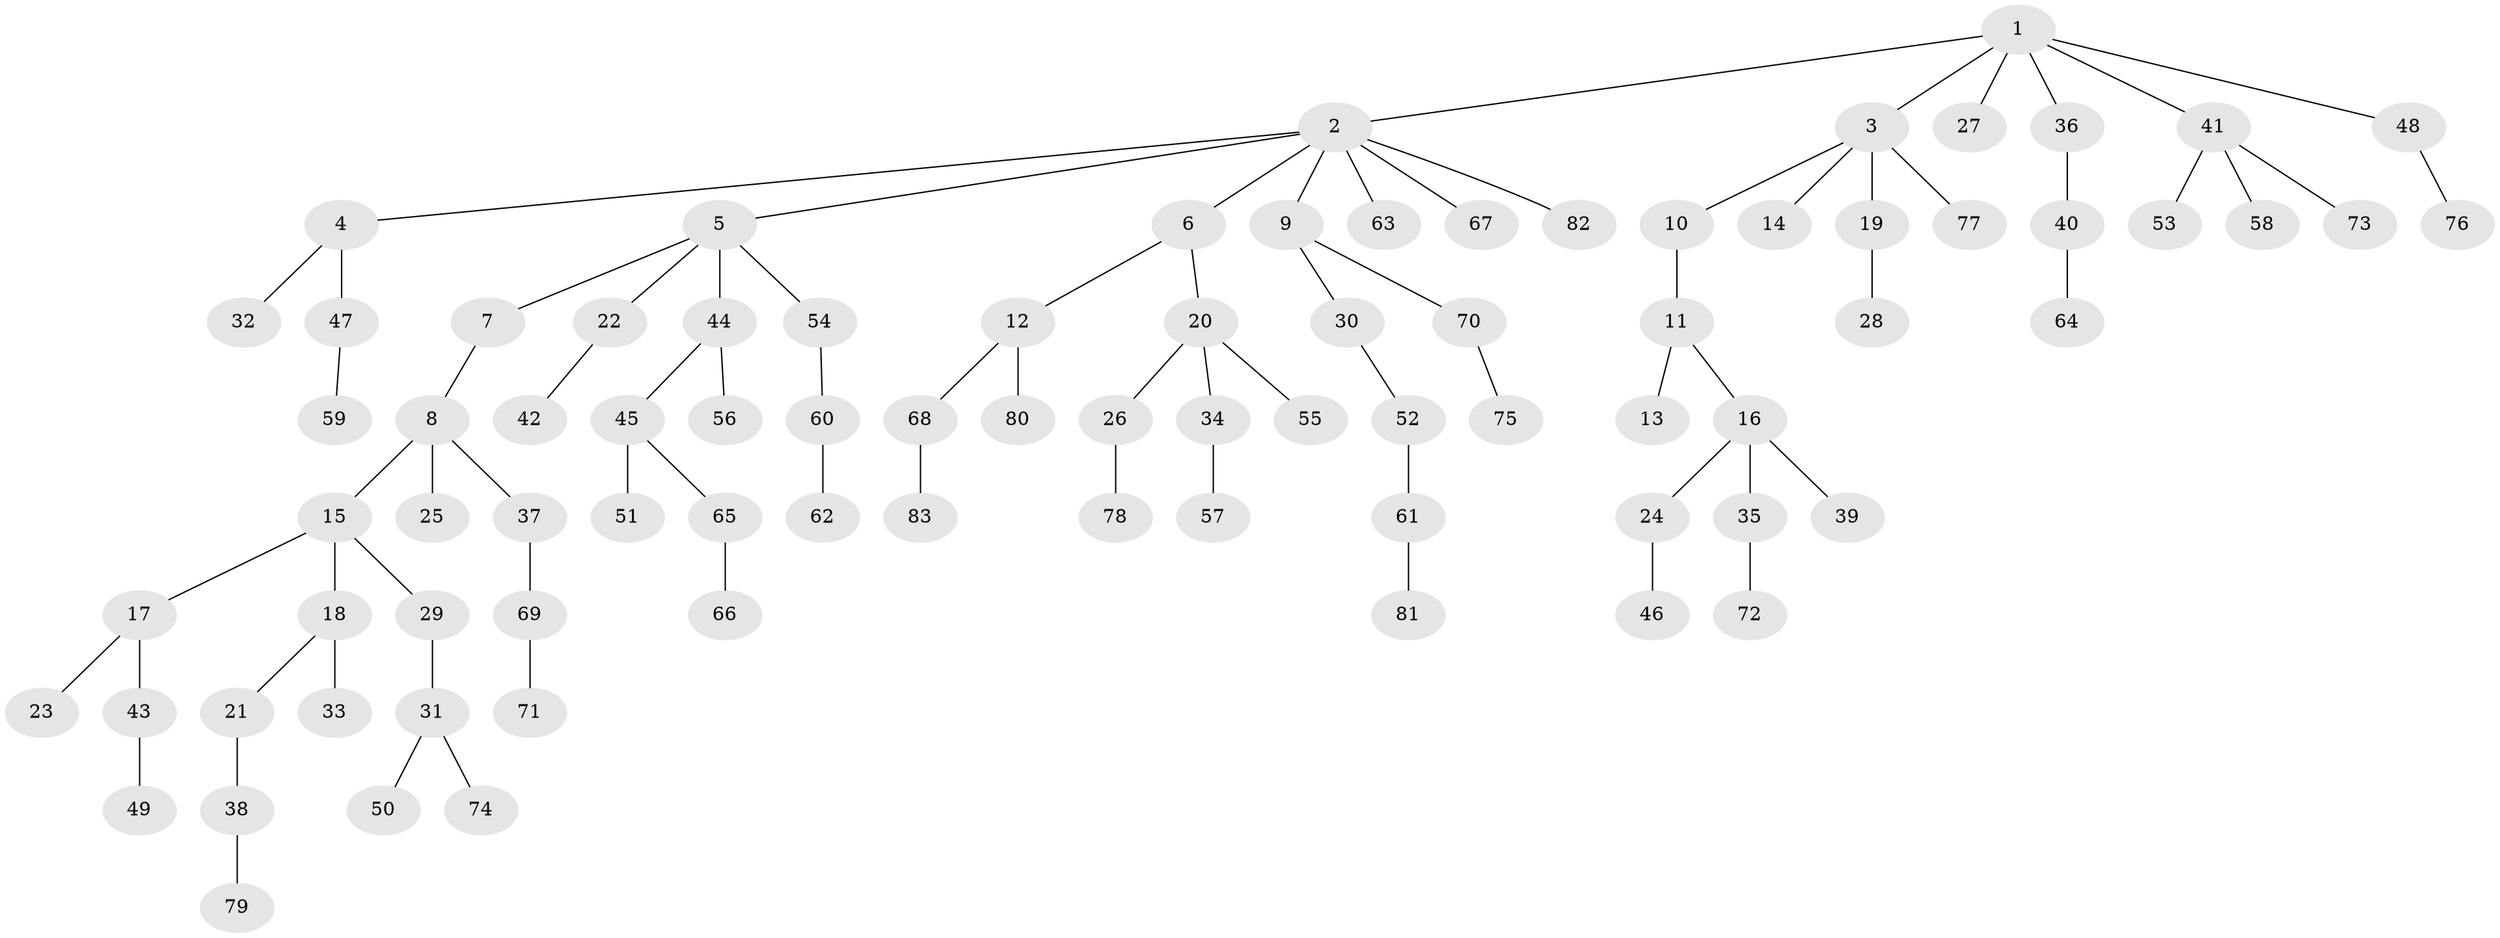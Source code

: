 // Generated by graph-tools (version 1.1) at 2025/11/02/27/25 16:11:28]
// undirected, 83 vertices, 82 edges
graph export_dot {
graph [start="1"]
  node [color=gray90,style=filled];
  1;
  2;
  3;
  4;
  5;
  6;
  7;
  8;
  9;
  10;
  11;
  12;
  13;
  14;
  15;
  16;
  17;
  18;
  19;
  20;
  21;
  22;
  23;
  24;
  25;
  26;
  27;
  28;
  29;
  30;
  31;
  32;
  33;
  34;
  35;
  36;
  37;
  38;
  39;
  40;
  41;
  42;
  43;
  44;
  45;
  46;
  47;
  48;
  49;
  50;
  51;
  52;
  53;
  54;
  55;
  56;
  57;
  58;
  59;
  60;
  61;
  62;
  63;
  64;
  65;
  66;
  67;
  68;
  69;
  70;
  71;
  72;
  73;
  74;
  75;
  76;
  77;
  78;
  79;
  80;
  81;
  82;
  83;
  1 -- 2;
  1 -- 3;
  1 -- 27;
  1 -- 36;
  1 -- 41;
  1 -- 48;
  2 -- 4;
  2 -- 5;
  2 -- 6;
  2 -- 9;
  2 -- 63;
  2 -- 67;
  2 -- 82;
  3 -- 10;
  3 -- 14;
  3 -- 19;
  3 -- 77;
  4 -- 32;
  4 -- 47;
  5 -- 7;
  5 -- 22;
  5 -- 44;
  5 -- 54;
  6 -- 12;
  6 -- 20;
  7 -- 8;
  8 -- 15;
  8 -- 25;
  8 -- 37;
  9 -- 30;
  9 -- 70;
  10 -- 11;
  11 -- 13;
  11 -- 16;
  12 -- 68;
  12 -- 80;
  15 -- 17;
  15 -- 18;
  15 -- 29;
  16 -- 24;
  16 -- 35;
  16 -- 39;
  17 -- 23;
  17 -- 43;
  18 -- 21;
  18 -- 33;
  19 -- 28;
  20 -- 26;
  20 -- 34;
  20 -- 55;
  21 -- 38;
  22 -- 42;
  24 -- 46;
  26 -- 78;
  29 -- 31;
  30 -- 52;
  31 -- 50;
  31 -- 74;
  34 -- 57;
  35 -- 72;
  36 -- 40;
  37 -- 69;
  38 -- 79;
  40 -- 64;
  41 -- 53;
  41 -- 58;
  41 -- 73;
  43 -- 49;
  44 -- 45;
  44 -- 56;
  45 -- 51;
  45 -- 65;
  47 -- 59;
  48 -- 76;
  52 -- 61;
  54 -- 60;
  60 -- 62;
  61 -- 81;
  65 -- 66;
  68 -- 83;
  69 -- 71;
  70 -- 75;
}
